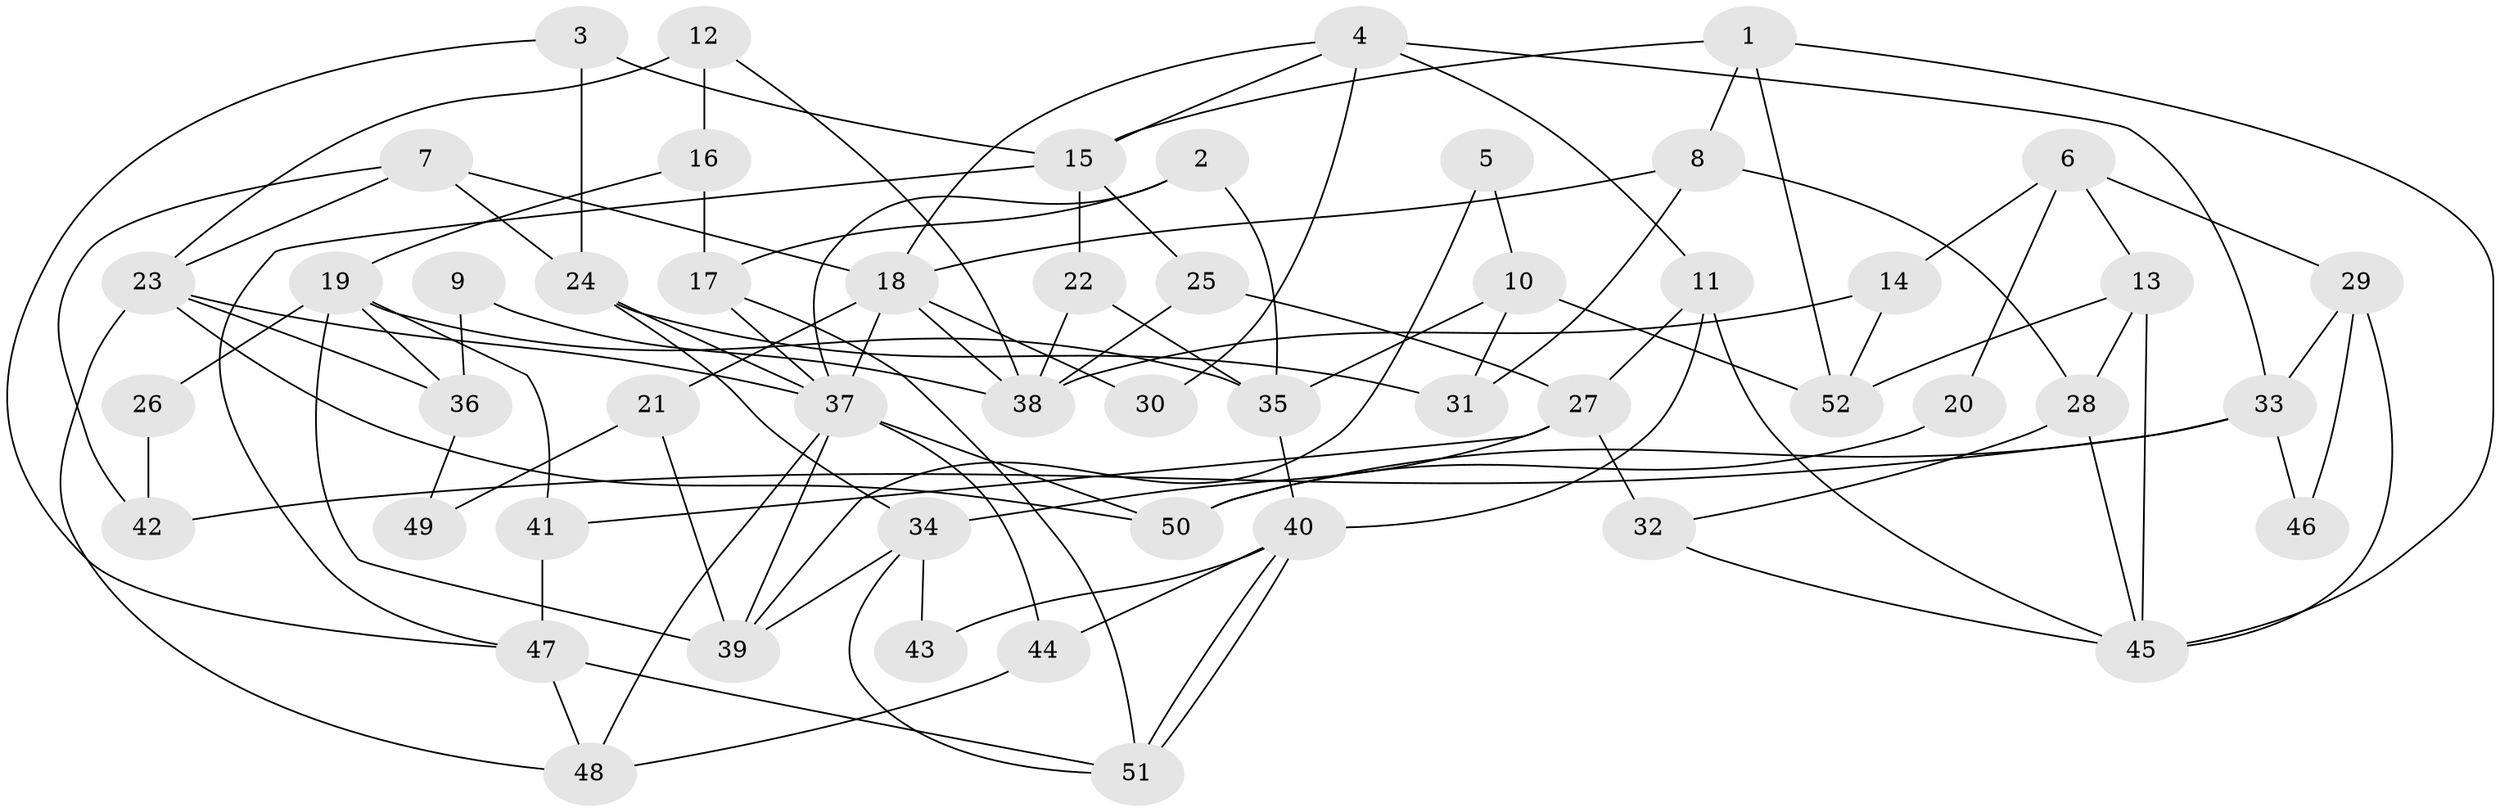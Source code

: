 // coarse degree distribution, {8: 0.15384615384615385, 3: 0.11538461538461539, 5: 0.15384615384615385, 13: 0.038461538461538464, 4: 0.19230769230769232, 9: 0.038461538461538464, 6: 0.11538461538461539, 7: 0.11538461538461539, 2: 0.07692307692307693}
// Generated by graph-tools (version 1.1) at 2025/18/03/04/25 18:18:45]
// undirected, 52 vertices, 104 edges
graph export_dot {
graph [start="1"]
  node [color=gray90,style=filled];
  1;
  2;
  3;
  4;
  5;
  6;
  7;
  8;
  9;
  10;
  11;
  12;
  13;
  14;
  15;
  16;
  17;
  18;
  19;
  20;
  21;
  22;
  23;
  24;
  25;
  26;
  27;
  28;
  29;
  30;
  31;
  32;
  33;
  34;
  35;
  36;
  37;
  38;
  39;
  40;
  41;
  42;
  43;
  44;
  45;
  46;
  47;
  48;
  49;
  50;
  51;
  52;
  1 -- 52;
  1 -- 45;
  1 -- 8;
  1 -- 15;
  2 -- 37;
  2 -- 35;
  2 -- 17;
  3 -- 47;
  3 -- 15;
  3 -- 24;
  4 -- 18;
  4 -- 15;
  4 -- 11;
  4 -- 30;
  4 -- 33;
  5 -- 39;
  5 -- 10;
  6 -- 29;
  6 -- 13;
  6 -- 14;
  6 -- 20;
  7 -- 24;
  7 -- 23;
  7 -- 18;
  7 -- 42;
  8 -- 28;
  8 -- 18;
  8 -- 31;
  9 -- 38;
  9 -- 36;
  10 -- 31;
  10 -- 35;
  10 -- 52;
  11 -- 40;
  11 -- 27;
  11 -- 45;
  12 -- 38;
  12 -- 23;
  12 -- 16;
  13 -- 28;
  13 -- 52;
  13 -- 45;
  14 -- 38;
  14 -- 52;
  15 -- 47;
  15 -- 22;
  15 -- 25;
  16 -- 17;
  16 -- 19;
  17 -- 51;
  17 -- 37;
  18 -- 21;
  18 -- 30;
  18 -- 37;
  18 -- 38;
  19 -- 35;
  19 -- 26;
  19 -- 36;
  19 -- 39;
  19 -- 41;
  20 -- 50;
  21 -- 39;
  21 -- 49;
  22 -- 38;
  22 -- 35;
  23 -- 37;
  23 -- 48;
  23 -- 36;
  23 -- 50;
  24 -- 37;
  24 -- 31;
  24 -- 34;
  25 -- 27;
  25 -- 38;
  26 -- 42;
  27 -- 34;
  27 -- 32;
  27 -- 41;
  28 -- 32;
  28 -- 45;
  29 -- 33;
  29 -- 45;
  29 -- 46;
  32 -- 45;
  33 -- 50;
  33 -- 42;
  33 -- 46;
  34 -- 39;
  34 -- 43;
  34 -- 51;
  35 -- 40;
  36 -- 49;
  37 -- 39;
  37 -- 44;
  37 -- 48;
  37 -- 50;
  40 -- 44;
  40 -- 51;
  40 -- 51;
  40 -- 43;
  41 -- 47;
  44 -- 48;
  47 -- 51;
  47 -- 48;
}
